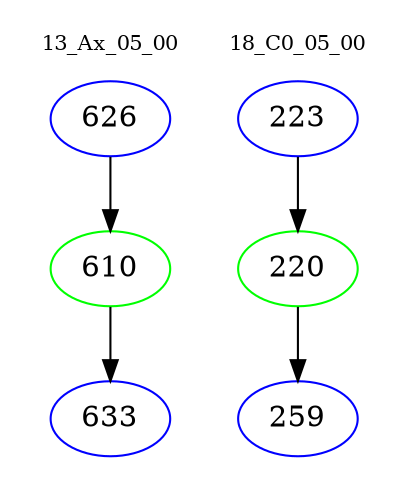 digraph{
subgraph cluster_0 {
color = white
label = "13_Ax_05_00";
fontsize=10;
T0_626 [label="626", color="blue"]
T0_626 -> T0_610 [color="black"]
T0_610 [label="610", color="green"]
T0_610 -> T0_633 [color="black"]
T0_633 [label="633", color="blue"]
}
subgraph cluster_1 {
color = white
label = "18_C0_05_00";
fontsize=10;
T1_223 [label="223", color="blue"]
T1_223 -> T1_220 [color="black"]
T1_220 [label="220", color="green"]
T1_220 -> T1_259 [color="black"]
T1_259 [label="259", color="blue"]
}
}
